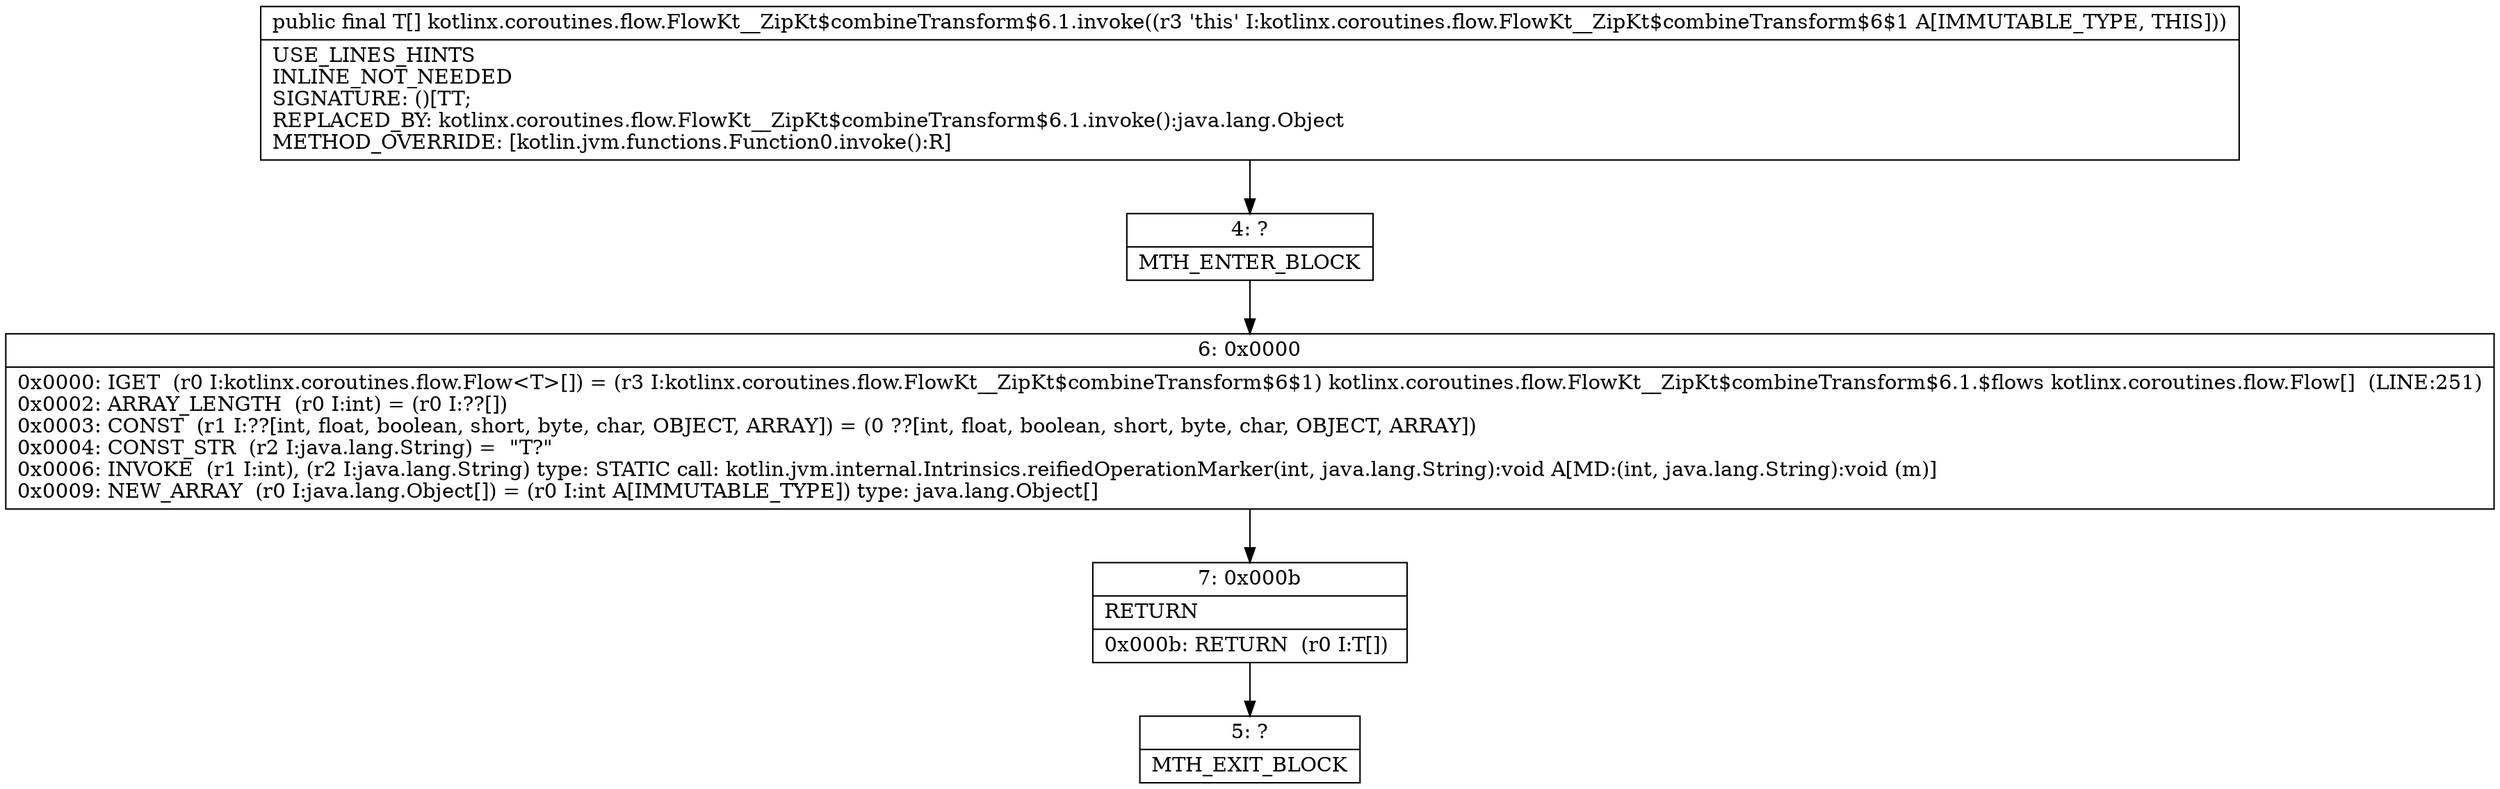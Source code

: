 digraph "CFG forkotlinx.coroutines.flow.FlowKt__ZipKt$combineTransform$6.1.invoke()[Ljava\/lang\/Object;" {
Node_4 [shape=record,label="{4\:\ ?|MTH_ENTER_BLOCK\l}"];
Node_6 [shape=record,label="{6\:\ 0x0000|0x0000: IGET  (r0 I:kotlinx.coroutines.flow.Flow\<T\>[]) = (r3 I:kotlinx.coroutines.flow.FlowKt__ZipKt$combineTransform$6$1) kotlinx.coroutines.flow.FlowKt__ZipKt$combineTransform$6.1.$flows kotlinx.coroutines.flow.Flow[]  (LINE:251)\l0x0002: ARRAY_LENGTH  (r0 I:int) = (r0 I:??[]) \l0x0003: CONST  (r1 I:??[int, float, boolean, short, byte, char, OBJECT, ARRAY]) = (0 ??[int, float, boolean, short, byte, char, OBJECT, ARRAY]) \l0x0004: CONST_STR  (r2 I:java.lang.String) =  \"T?\" \l0x0006: INVOKE  (r1 I:int), (r2 I:java.lang.String) type: STATIC call: kotlin.jvm.internal.Intrinsics.reifiedOperationMarker(int, java.lang.String):void A[MD:(int, java.lang.String):void (m)]\l0x0009: NEW_ARRAY  (r0 I:java.lang.Object[]) = (r0 I:int A[IMMUTABLE_TYPE]) type: java.lang.Object[] \l}"];
Node_7 [shape=record,label="{7\:\ 0x000b|RETURN\l|0x000b: RETURN  (r0 I:T[]) \l}"];
Node_5 [shape=record,label="{5\:\ ?|MTH_EXIT_BLOCK\l}"];
MethodNode[shape=record,label="{public final T[] kotlinx.coroutines.flow.FlowKt__ZipKt$combineTransform$6.1.invoke((r3 'this' I:kotlinx.coroutines.flow.FlowKt__ZipKt$combineTransform$6$1 A[IMMUTABLE_TYPE, THIS]))  | USE_LINES_HINTS\lINLINE_NOT_NEEDED\lSIGNATURE: ()[TT;\lREPLACED_BY: kotlinx.coroutines.flow.FlowKt__ZipKt$combineTransform$6.1.invoke():java.lang.Object\lMETHOD_OVERRIDE: [kotlin.jvm.functions.Function0.invoke():R]\l}"];
MethodNode -> Node_4;Node_4 -> Node_6;
Node_6 -> Node_7;
Node_7 -> Node_5;
}

